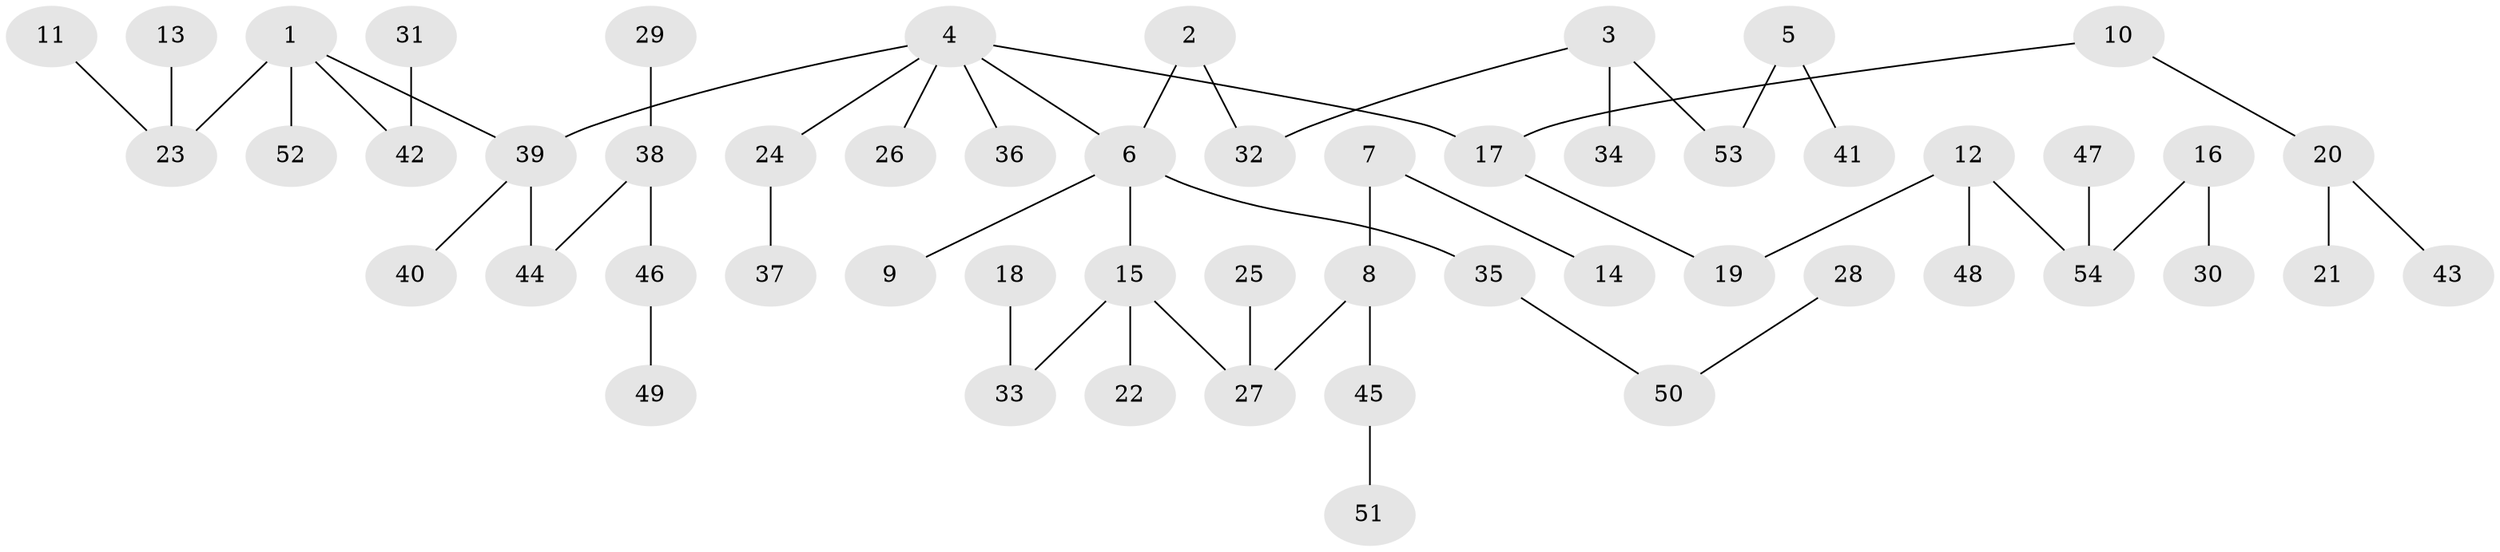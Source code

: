 // original degree distribution, {6: 0.022556390977443608, 4: 0.06766917293233082, 3: 0.16541353383458646, 5: 0.03007518796992481, 2: 0.21804511278195488, 1: 0.49624060150375937}
// Generated by graph-tools (version 1.1) at 2025/37/03/04/25 23:37:29]
// undirected, 54 vertices, 53 edges
graph export_dot {
  node [color=gray90,style=filled];
  1;
  2;
  3;
  4;
  5;
  6;
  7;
  8;
  9;
  10;
  11;
  12;
  13;
  14;
  15;
  16;
  17;
  18;
  19;
  20;
  21;
  22;
  23;
  24;
  25;
  26;
  27;
  28;
  29;
  30;
  31;
  32;
  33;
  34;
  35;
  36;
  37;
  38;
  39;
  40;
  41;
  42;
  43;
  44;
  45;
  46;
  47;
  48;
  49;
  50;
  51;
  52;
  53;
  54;
  1 -- 23 [weight=1.0];
  1 -- 39 [weight=1.0];
  1 -- 42 [weight=1.0];
  1 -- 52 [weight=1.0];
  2 -- 6 [weight=1.0];
  2 -- 32 [weight=1.0];
  3 -- 32 [weight=1.0];
  3 -- 34 [weight=1.0];
  3 -- 53 [weight=1.0];
  4 -- 6 [weight=1.0];
  4 -- 17 [weight=1.0];
  4 -- 24 [weight=1.0];
  4 -- 26 [weight=1.0];
  4 -- 36 [weight=1.0];
  4 -- 39 [weight=1.0];
  5 -- 41 [weight=1.0];
  5 -- 53 [weight=1.0];
  6 -- 9 [weight=1.0];
  6 -- 15 [weight=1.0];
  6 -- 35 [weight=1.0];
  7 -- 8 [weight=1.0];
  7 -- 14 [weight=1.0];
  8 -- 27 [weight=1.0];
  8 -- 45 [weight=1.0];
  10 -- 17 [weight=1.0];
  10 -- 20 [weight=1.0];
  11 -- 23 [weight=1.0];
  12 -- 19 [weight=1.0];
  12 -- 48 [weight=1.0];
  12 -- 54 [weight=1.0];
  13 -- 23 [weight=1.0];
  15 -- 22 [weight=1.0];
  15 -- 27 [weight=1.0];
  15 -- 33 [weight=1.0];
  16 -- 30 [weight=1.0];
  16 -- 54 [weight=1.0];
  17 -- 19 [weight=1.0];
  18 -- 33 [weight=1.0];
  20 -- 21 [weight=1.0];
  20 -- 43 [weight=1.0];
  24 -- 37 [weight=1.0];
  25 -- 27 [weight=1.0];
  28 -- 50 [weight=1.0];
  29 -- 38 [weight=1.0];
  31 -- 42 [weight=1.0];
  35 -- 50 [weight=1.0];
  38 -- 44 [weight=1.0];
  38 -- 46 [weight=1.0];
  39 -- 40 [weight=1.0];
  39 -- 44 [weight=1.0];
  45 -- 51 [weight=1.0];
  46 -- 49 [weight=1.0];
  47 -- 54 [weight=1.0];
}
